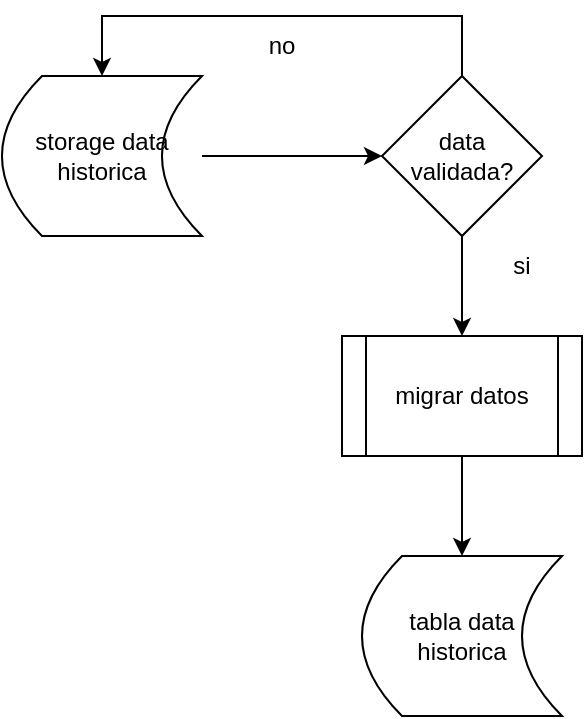 <mxfile version="15.5.8" type="github"><diagram id="c3e_Z8WlRAVtwd2CRfUg" name="Página-1"><mxGraphModel dx="1108" dy="454" grid="1" gridSize="10" guides="1" tooltips="1" connect="1" arrows="1" fold="1" page="1" pageScale="1" pageWidth="827" pageHeight="1169" math="0" shadow="0"><root><mxCell id="0"/><mxCell id="1" parent="0"/><mxCell id="nGJmqwaKCVQl4vH6jvyy-14" value="data validada?" style="rhombus;whiteSpace=wrap;html=1;" vertex="1" parent="1"><mxGeometry x="250" y="70" width="80" height="80" as="geometry"/></mxCell><mxCell id="nGJmqwaKCVQl4vH6jvyy-15" value="storage data historica" style="shape=dataStorage;whiteSpace=wrap;html=1;fixedSize=1;" vertex="1" parent="1"><mxGeometry x="60" y="70" width="100" height="80" as="geometry"/></mxCell><mxCell id="nGJmqwaKCVQl4vH6jvyy-16" value="" style="endArrow=classic;html=1;rounded=0;" edge="1" parent="1" source="nGJmqwaKCVQl4vH6jvyy-15" target="nGJmqwaKCVQl4vH6jvyy-14"><mxGeometry width="50" height="50" relative="1" as="geometry"><mxPoint x="340" y="170" as="sourcePoint"/><mxPoint x="390" y="120" as="targetPoint"/></mxGeometry></mxCell><mxCell id="nGJmqwaKCVQl4vH6jvyy-25" style="edgeStyle=orthogonalEdgeStyle;rounded=0;orthogonalLoop=1;jettySize=auto;html=1;exitX=0.5;exitY=1;exitDx=0;exitDy=0;entryX=0.5;entryY=0;entryDx=0;entryDy=0;" edge="1" parent="1" source="nGJmqwaKCVQl4vH6jvyy-17" target="nGJmqwaKCVQl4vH6jvyy-23"><mxGeometry relative="1" as="geometry"/></mxCell><mxCell id="nGJmqwaKCVQl4vH6jvyy-17" value="migrar datos" style="shape=process;whiteSpace=wrap;html=1;backgroundOutline=1;" vertex="1" parent="1"><mxGeometry x="230" y="200" width="120" height="60" as="geometry"/></mxCell><mxCell id="nGJmqwaKCVQl4vH6jvyy-18" value="" style="endArrow=classic;html=1;rounded=0;exitX=0.5;exitY=1;exitDx=0;exitDy=0;entryX=0.5;entryY=0;entryDx=0;entryDy=0;" edge="1" parent="1" source="nGJmqwaKCVQl4vH6jvyy-14" target="nGJmqwaKCVQl4vH6jvyy-17"><mxGeometry width="50" height="50" relative="1" as="geometry"><mxPoint x="340" y="170" as="sourcePoint"/><mxPoint x="390" y="120" as="targetPoint"/></mxGeometry></mxCell><mxCell id="nGJmqwaKCVQl4vH6jvyy-19" value="" style="endArrow=classic;html=1;rounded=0;exitX=0.5;exitY=0;exitDx=0;exitDy=0;entryX=0.5;entryY=0;entryDx=0;entryDy=0;" edge="1" parent="1" source="nGJmqwaKCVQl4vH6jvyy-14" target="nGJmqwaKCVQl4vH6jvyy-15"><mxGeometry width="50" height="50" relative="1" as="geometry"><mxPoint x="340" y="160" as="sourcePoint"/><mxPoint x="390" y="110" as="targetPoint"/><Array as="points"><mxPoint x="290" y="40"/><mxPoint x="110" y="40"/></Array></mxGeometry></mxCell><mxCell id="nGJmqwaKCVQl4vH6jvyy-20" value="si" style="text;html=1;strokeColor=none;fillColor=none;align=center;verticalAlign=middle;whiteSpace=wrap;rounded=0;" vertex="1" parent="1"><mxGeometry x="290" y="150" width="60" height="30" as="geometry"/></mxCell><mxCell id="nGJmqwaKCVQl4vH6jvyy-21" value="no" style="text;html=1;strokeColor=none;fillColor=none;align=center;verticalAlign=middle;whiteSpace=wrap;rounded=0;" vertex="1" parent="1"><mxGeometry x="170" y="40" width="60" height="30" as="geometry"/></mxCell><mxCell id="nGJmqwaKCVQl4vH6jvyy-23" value="tabla data historica" style="shape=dataStorage;whiteSpace=wrap;html=1;fixedSize=1;" vertex="1" parent="1"><mxGeometry x="240" y="310" width="100" height="80" as="geometry"/></mxCell></root></mxGraphModel></diagram></mxfile>